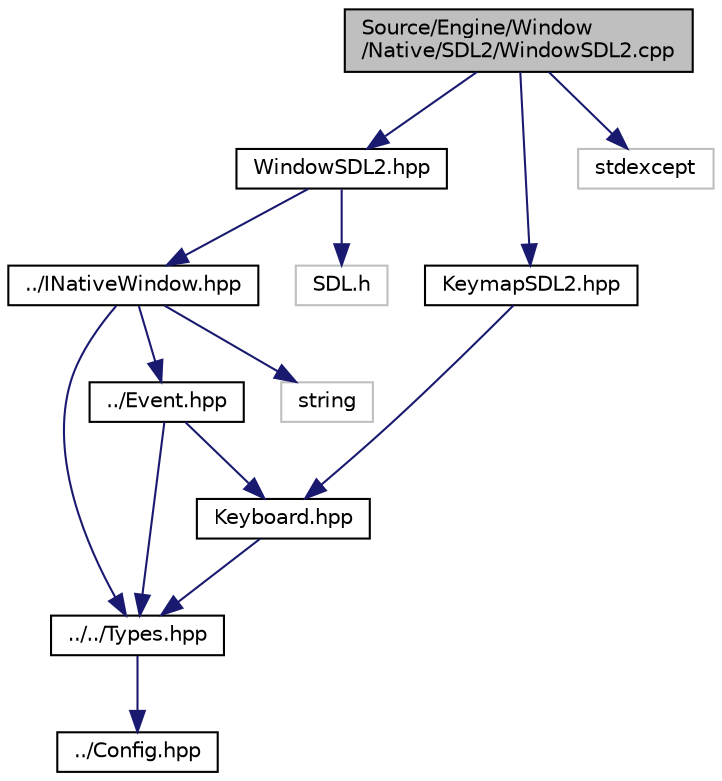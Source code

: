 digraph "Source/Engine/Window/Native/SDL2/WindowSDL2.cpp"
{
  edge [fontname="Helvetica",fontsize="10",labelfontname="Helvetica",labelfontsize="10"];
  node [fontname="Helvetica",fontsize="10",shape=record];
  Node1 [label="Source/Engine/Window\l/Native/SDL2/WindowSDL2.cpp",height=0.2,width=0.4,color="black", fillcolor="grey75", style="filled", fontcolor="black"];
  Node1 -> Node2 [color="midnightblue",fontsize="10",style="solid",fontname="Helvetica"];
  Node2 [label="WindowSDL2.hpp",height=0.2,width=0.4,color="black", fillcolor="white", style="filled",URL="$WindowSDL2_8hpp.html"];
  Node2 -> Node3 [color="midnightblue",fontsize="10",style="solid",fontname="Helvetica"];
  Node3 [label="../INativeWindow.hpp",height=0.2,width=0.4,color="black", fillcolor="white", style="filled",URL="$INativeWindow_8hpp.html"];
  Node3 -> Node4 [color="midnightblue",fontsize="10",style="solid",fontname="Helvetica"];
  Node4 [label="../../Types.hpp",height=0.2,width=0.4,color="black", fillcolor="white", style="filled",URL="$Types_8hpp.html"];
  Node4 -> Node5 [color="midnightblue",fontsize="10",style="solid",fontname="Helvetica"];
  Node5 [label="../Config.hpp",height=0.2,width=0.4,color="black", fillcolor="white", style="filled",URL="$Config_8hpp.html"];
  Node3 -> Node6 [color="midnightblue",fontsize="10",style="solid",fontname="Helvetica"];
  Node6 [label="../Event.hpp",height=0.2,width=0.4,color="black", fillcolor="white", style="filled",URL="$Event_8hpp.html"];
  Node6 -> Node4 [color="midnightblue",fontsize="10",style="solid",fontname="Helvetica"];
  Node6 -> Node7 [color="midnightblue",fontsize="10",style="solid",fontname="Helvetica"];
  Node7 [label="Keyboard.hpp",height=0.2,width=0.4,color="black", fillcolor="white", style="filled",URL="$Keyboard_8hpp.html"];
  Node7 -> Node4 [color="midnightblue",fontsize="10",style="solid",fontname="Helvetica"];
  Node3 -> Node8 [color="midnightblue",fontsize="10",style="solid",fontname="Helvetica"];
  Node8 [label="string",height=0.2,width=0.4,color="grey75", fillcolor="white", style="filled"];
  Node2 -> Node9 [color="midnightblue",fontsize="10",style="solid",fontname="Helvetica"];
  Node9 [label="SDL.h",height=0.2,width=0.4,color="grey75", fillcolor="white", style="filled"];
  Node1 -> Node10 [color="midnightblue",fontsize="10",style="solid",fontname="Helvetica"];
  Node10 [label="KeymapSDL2.hpp",height=0.2,width=0.4,color="black", fillcolor="white", style="filled",URL="$KeymapSDL2_8hpp.html"];
  Node10 -> Node7 [color="midnightblue",fontsize="10",style="solid",fontname="Helvetica"];
  Node1 -> Node11 [color="midnightblue",fontsize="10",style="solid",fontname="Helvetica"];
  Node11 [label="stdexcept",height=0.2,width=0.4,color="grey75", fillcolor="white", style="filled"];
}
